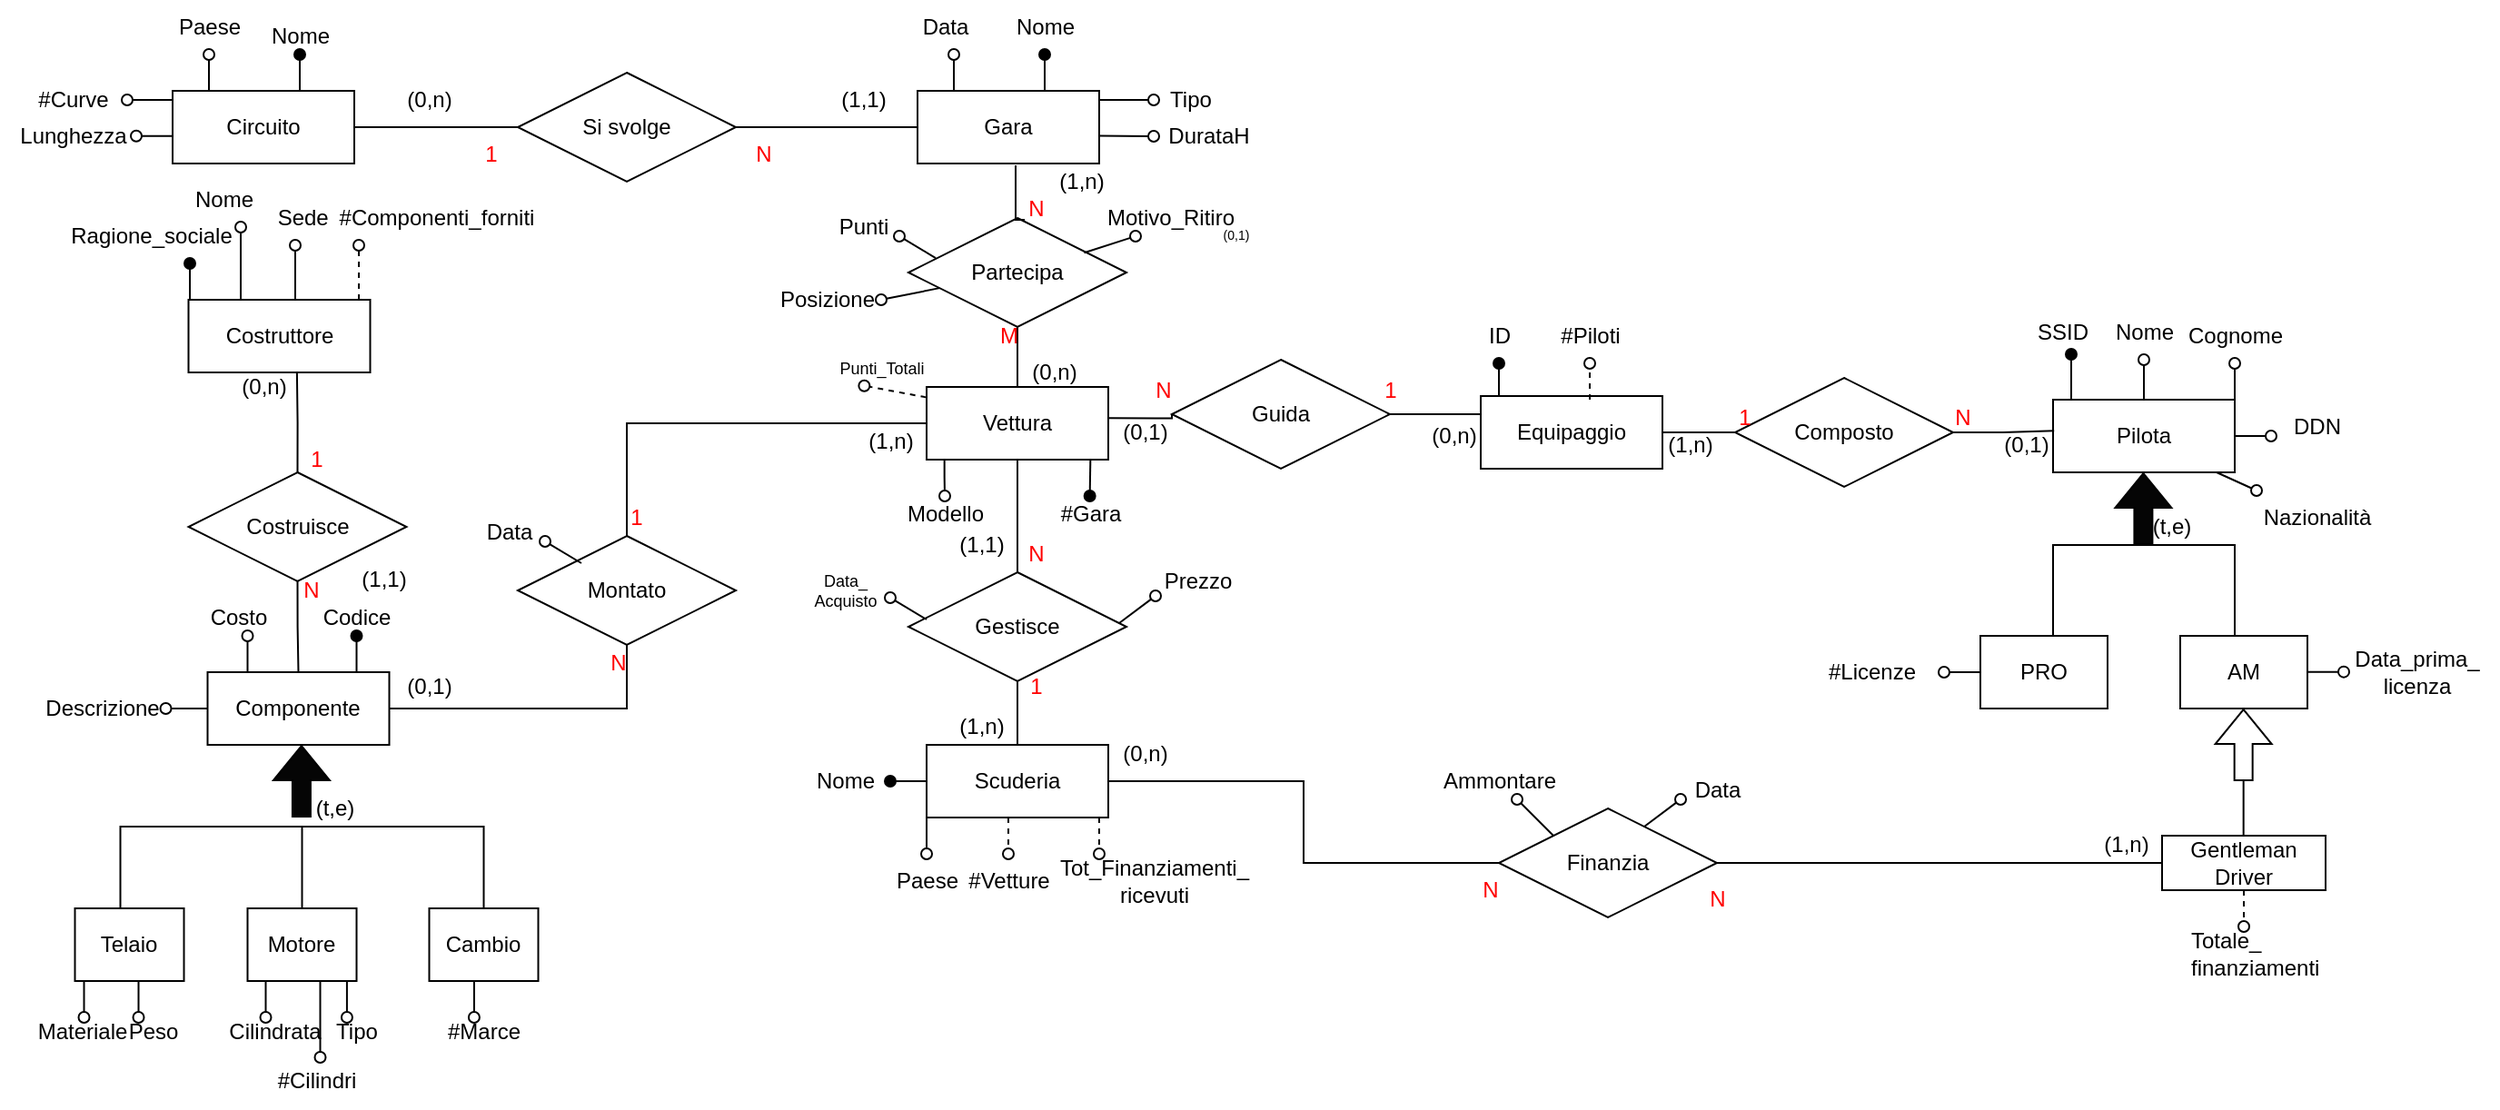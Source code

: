 <mxfile version="22.1.4" type="device">
  <diagram name="Page-1" id="2CNQCeX9BAJ8XAPQZo6j">
    <mxGraphModel dx="2603" dy="818" grid="1" gridSize="10" guides="1" tooltips="1" connect="1" arrows="1" fold="1" page="1" pageScale="1" pageWidth="1169" pageHeight="827" background="none" math="0" shadow="0">
      <root>
        <mxCell id="0" />
        <mxCell id="1" parent="0" />
        <mxCell id="24WfkbDJMfI8mmHEkIdc-26" style="edgeStyle=orthogonalEdgeStyle;rounded=0;orthogonalLoop=1;jettySize=auto;html=1;exitX=1;exitY=0.5;exitDx=0;exitDy=0;entryX=0;entryY=0.5;entryDx=0;entryDy=0;endArrow=none;endFill=0;" parent="1" source="4EoIY29dNoBSYB-6nft4-5" target="24WfkbDJMfI8mmHEkIdc-25" edge="1">
          <mxGeometry relative="1" as="geometry" />
        </mxCell>
        <mxCell id="4EoIY29dNoBSYB-6nft4-5" value="Equipaggio" style="html=1;align=center;fontStyle=0;labelBackgroundColor=none;fontColor=default;whiteSpace=wrap;labelBorderColor=none;verticalAlign=middle;horizontal=1;fontFamily=Helvetica;" parent="1" vertex="1">
          <mxGeometry x="690" y="328" width="100" height="40" as="geometry" />
        </mxCell>
        <mxCell id="4EoIY29dNoBSYB-6nft4-20" value="" style="endArrow=oval;html=1;rounded=0;exitX=0.1;exitY=0;exitDx=0;exitDy=0;exitPerimeter=0;endFill=1;labelBackgroundColor=none;fontColor=default;" parent="1" source="4EoIY29dNoBSYB-6nft4-5" edge="1">
          <mxGeometry width="50" height="50" relative="1" as="geometry">
            <mxPoint x="670" y="290" as="sourcePoint" />
            <mxPoint x="700" y="310" as="targetPoint" />
            <Array as="points">
              <mxPoint x="700" y="320" />
            </Array>
          </mxGeometry>
        </mxCell>
        <mxCell id="4EoIY29dNoBSYB-6nft4-21" value="ID" style="text;html=1;align=center;verticalAlign=middle;resizable=0;points=[];autosize=1;strokeColor=none;fillColor=none;labelBackgroundColor=none;" parent="1" vertex="1">
          <mxGeometry x="680" y="280" width="40" height="30" as="geometry" />
        </mxCell>
        <mxCell id="4EoIY29dNoBSYB-6nft4-23" value="" style="endArrow=oval;html=1;rounded=0;exitX=0.5;exitY=0;exitDx=0;exitDy=0;endFill=0;labelBackgroundColor=none;fontColor=default;dashed=1;" parent="1" edge="1">
          <mxGeometry width="50" height="50" relative="1" as="geometry">
            <mxPoint x="750.0" y="330" as="sourcePoint" />
            <mxPoint x="750" y="310" as="targetPoint" />
            <Array as="points">
              <mxPoint x="750" y="320" />
            </Array>
          </mxGeometry>
        </mxCell>
        <mxCell id="4EoIY29dNoBSYB-6nft4-24" value="#Piloti" style="text;html=1;align=center;verticalAlign=middle;resizable=0;points=[];autosize=1;strokeColor=none;fillColor=none;labelBackgroundColor=none;" parent="1" vertex="1">
          <mxGeometry x="720" y="280" width="60" height="30" as="geometry" />
        </mxCell>
        <mxCell id="4EoIY29dNoBSYB-6nft4-25" value="Pilota" style="html=1;align=center;fontStyle=0;labelBackgroundColor=none;fontColor=default;whiteSpace=wrap;labelBorderColor=none;verticalAlign=middle;horizontal=1;fontFamily=Helvetica;" parent="1" vertex="1">
          <mxGeometry x="1005" y="330" width="100" height="40" as="geometry" />
        </mxCell>
        <mxCell id="4EoIY29dNoBSYB-6nft4-26" value="" style="endArrow=oval;html=1;rounded=0;exitX=0.1;exitY=0;exitDx=0;exitDy=0;exitPerimeter=0;endFill=0;labelBackgroundColor=none;fontColor=default;" parent="1" target="4EoIY29dNoBSYB-6nft4-27" edge="1">
          <mxGeometry width="50" height="50" relative="1" as="geometry">
            <mxPoint x="1055" y="330" as="sourcePoint" />
            <mxPoint x="1055" y="310" as="targetPoint" />
            <Array as="points">
              <mxPoint x="1055" y="320" />
            </Array>
          </mxGeometry>
        </mxCell>
        <mxCell id="4EoIY29dNoBSYB-6nft4-27" value="Nome" style="text;html=1;align=center;verticalAlign=middle;resizable=0;points=[];autosize=1;strokeColor=none;fillColor=none;labelBackgroundColor=none;" parent="1" vertex="1">
          <mxGeometry x="1025" y="278" width="60" height="30" as="geometry" />
        </mxCell>
        <mxCell id="4EoIY29dNoBSYB-6nft4-28" value="" style="endArrow=oval;html=1;rounded=0;exitX=0.5;exitY=0;exitDx=0;exitDy=0;endFill=0;labelBackgroundColor=none;fontColor=default;" parent="1" edge="1">
          <mxGeometry width="50" height="50" relative="1" as="geometry">
            <mxPoint x="1105" y="330" as="sourcePoint" />
            <mxPoint x="1105" y="310" as="targetPoint" />
            <Array as="points">
              <mxPoint x="1105" y="320" />
            </Array>
          </mxGeometry>
        </mxCell>
        <mxCell id="4EoIY29dNoBSYB-6nft4-29" value="Cognome" style="text;html=1;align=center;verticalAlign=middle;resizable=0;points=[];autosize=1;strokeColor=none;fillColor=none;labelBackgroundColor=none;" parent="1" vertex="1">
          <mxGeometry x="1065" y="280" width="80" height="30" as="geometry" />
        </mxCell>
        <mxCell id="4EoIY29dNoBSYB-6nft4-31" value="" style="endArrow=oval;html=1;rounded=0;endFill=1;" parent="1" edge="1">
          <mxGeometry width="50" height="50" relative="1" as="geometry">
            <mxPoint x="1015" y="305" as="sourcePoint" />
            <mxPoint x="1015" y="305" as="targetPoint" />
            <Array as="points">
              <mxPoint x="1015" y="330" />
            </Array>
          </mxGeometry>
        </mxCell>
        <mxCell id="4EoIY29dNoBSYB-6nft4-36" value="" style="endArrow=oval;html=1;rounded=0;endFill=0;labelBackgroundColor=none;fontColor=default;exitX=1;exitY=0.5;exitDx=0;exitDy=0;entryX=0;entryY=0.664;entryDx=0;entryDy=0;entryPerimeter=0;" parent="1" source="4EoIY29dNoBSYB-6nft4-25" target="4EoIY29dNoBSYB-6nft4-37" edge="1">
          <mxGeometry width="50" height="50" relative="1" as="geometry">
            <mxPoint x="1105" y="340" as="sourcePoint" />
            <mxPoint x="1125" y="340" as="targetPoint" />
            <Array as="points">
              <mxPoint x="1115" y="350" />
              <mxPoint x="1125" y="350" />
            </Array>
          </mxGeometry>
        </mxCell>
        <mxCell id="4EoIY29dNoBSYB-6nft4-37" value="DDN" style="text;html=1;align=center;verticalAlign=middle;resizable=0;points=[];autosize=1;strokeColor=none;fillColor=none;rotation=0;" parent="1" vertex="1">
          <mxGeometry x="1125" y="330" width="50" height="30" as="geometry" />
        </mxCell>
        <mxCell id="4EoIY29dNoBSYB-6nft4-39" value="" style="endArrow=oval;html=1;rounded=0;endFill=0;labelBackgroundColor=none;fontColor=default;" parent="1" target="4EoIY29dNoBSYB-6nft4-40" edge="1">
          <mxGeometry width="50" height="50" relative="1" as="geometry">
            <mxPoint x="1095" y="370" as="sourcePoint" />
            <mxPoint x="1150" y="370" as="targetPoint" />
            <Array as="points" />
          </mxGeometry>
        </mxCell>
        <mxCell id="4EoIY29dNoBSYB-6nft4-40" value="Nazionalità" style="text;html=1;align=center;verticalAlign=middle;resizable=0;points=[];autosize=1;strokeColor=none;fillColor=none;rotation=0;" parent="1" vertex="1">
          <mxGeometry x="1110" y="380" width="80" height="30" as="geometry" />
        </mxCell>
        <mxCell id="4EoIY29dNoBSYB-6nft4-42" value="" style="shape=flexArrow;endArrow=classic;html=1;rounded=0;fillColor=#050505;" parent="1" edge="1">
          <mxGeometry width="50" height="50" relative="1" as="geometry">
            <mxPoint x="1054.71" y="410" as="sourcePoint" />
            <mxPoint x="1054.71" y="370" as="targetPoint" />
          </mxGeometry>
        </mxCell>
        <mxCell id="4EoIY29dNoBSYB-6nft4-43" value="" style="strokeWidth=1;html=1;shape=mxgraph.flowchart.annotation_1;align=left;pointerEvents=1;direction=south;" parent="1" vertex="1">
          <mxGeometry x="1005" y="410" width="100" height="50" as="geometry" />
        </mxCell>
        <mxCell id="4EoIY29dNoBSYB-6nft4-45" value="PRO" style="html=1;align=center;fontStyle=0;labelBackgroundColor=none;fontColor=default;whiteSpace=wrap;labelBorderColor=none;verticalAlign=middle;horizontal=1;fontFamily=Helvetica;" parent="1" vertex="1">
          <mxGeometry x="965" y="460" width="70" height="40" as="geometry" />
        </mxCell>
        <mxCell id="4EoIY29dNoBSYB-6nft4-46" value="AM" style="html=1;align=center;fontStyle=0;labelBackgroundColor=none;fontColor=default;whiteSpace=wrap;labelBorderColor=none;verticalAlign=middle;horizontal=1;fontFamily=Helvetica;" parent="1" vertex="1">
          <mxGeometry x="1075" y="460" width="70" height="40" as="geometry" />
        </mxCell>
        <mxCell id="4EoIY29dNoBSYB-6nft4-47" value="" style="endArrow=oval;html=1;rounded=0;endFill=0;labelBackgroundColor=none;fontColor=default;exitX=1;exitY=0.5;exitDx=0;exitDy=0;entryX=0;entryY=0.664;entryDx=0;entryDy=0;entryPerimeter=0;" parent="1" edge="1">
          <mxGeometry width="50" height="50" relative="1" as="geometry">
            <mxPoint x="1145" y="479.83" as="sourcePoint" />
            <mxPoint x="1165" y="479.83" as="targetPoint" />
            <Array as="points">
              <mxPoint x="1155" y="479.83" />
              <mxPoint x="1165" y="479.83" />
            </Array>
          </mxGeometry>
        </mxCell>
        <mxCell id="4EoIY29dNoBSYB-6nft4-48" value="Data_prima_&lt;br&gt;licenza" style="text;html=1;align=center;verticalAlign=middle;resizable=0;points=[];autosize=1;strokeColor=none;fillColor=none;" parent="1" vertex="1">
          <mxGeometry x="1160" y="460" width="90" height="40" as="geometry" />
        </mxCell>
        <mxCell id="4EoIY29dNoBSYB-6nft4-49" value="#Licenze" style="text;html=1;align=center;verticalAlign=middle;resizable=0;points=[];autosize=1;strokeColor=none;fillColor=none;" parent="1" vertex="1">
          <mxGeometry x="870" y="465" width="70" height="30" as="geometry" />
        </mxCell>
        <mxCell id="4EoIY29dNoBSYB-6nft4-52" value="" style="endArrow=oval;html=1;rounded=0;endFill=0;labelBackgroundColor=none;fontColor=default;exitX=0;exitY=0.5;exitDx=0;exitDy=0;" parent="1" source="4EoIY29dNoBSYB-6nft4-45" edge="1">
          <mxGeometry width="50" height="50" relative="1" as="geometry">
            <mxPoint x="935" y="489.83" as="sourcePoint" />
            <mxPoint x="945" y="480" as="targetPoint" />
            <Array as="points">
              <mxPoint x="955" y="480" />
              <mxPoint x="945" y="480" />
            </Array>
          </mxGeometry>
        </mxCell>
        <mxCell id="4EoIY29dNoBSYB-6nft4-54" value="" style="shape=flexArrow;endArrow=classic;html=1;rounded=0;fillColor=none;strokeColor=default;" parent="1" edge="1">
          <mxGeometry width="50" height="50" relative="1" as="geometry">
            <mxPoint x="1109.83" y="540" as="sourcePoint" />
            <mxPoint x="1109.83" y="500" as="targetPoint" />
          </mxGeometry>
        </mxCell>
        <mxCell id="4EoIY29dNoBSYB-6nft4-55" value="" style="endArrow=none;html=1;rounded=0;" parent="1" edge="1">
          <mxGeometry width="50" height="50" relative="1" as="geometry">
            <mxPoint x="1109.83" y="570" as="sourcePoint" />
            <mxPoint x="1109.83" y="540" as="targetPoint" />
            <Array as="points">
              <mxPoint x="1109.83" y="550" />
            </Array>
          </mxGeometry>
        </mxCell>
        <mxCell id="E5ixjJf9oxTP6WnFrqkC-3" style="edgeStyle=orthogonalEdgeStyle;rounded=0;orthogonalLoop=1;jettySize=auto;html=1;exitX=0;exitY=0.5;exitDx=0;exitDy=0;entryX=1;entryY=0.5;entryDx=0;entryDy=0;endArrow=none;endFill=0;" parent="1" source="4EoIY29dNoBSYB-6nft4-56" target="E5ixjJf9oxTP6WnFrqkC-2" edge="1">
          <mxGeometry relative="1" as="geometry" />
        </mxCell>
        <mxCell id="4EoIY29dNoBSYB-6nft4-56" value="Gentleman Driver" style="html=1;align=center;fontStyle=0;labelBackgroundColor=none;fontColor=default;whiteSpace=wrap;labelBorderColor=none;verticalAlign=middle;horizontal=1;fontFamily=Helvetica;" parent="1" vertex="1">
          <mxGeometry x="1065" y="570" width="90" height="30" as="geometry" />
        </mxCell>
        <mxCell id="4EoIY29dNoBSYB-6nft4-57" value="" style="endArrow=oval;html=1;rounded=0;endFill=0;labelBackgroundColor=none;fontColor=default;exitX=0.5;exitY=1;exitDx=0;exitDy=0;dashed=1;" parent="1" source="4EoIY29dNoBSYB-6nft4-56" edge="1">
          <mxGeometry width="50" height="50" relative="1" as="geometry">
            <mxPoint x="1075" y="650.0" as="sourcePoint" />
            <mxPoint x="1110" y="620" as="targetPoint" />
            <Array as="points">
              <mxPoint x="1110" y="610" />
              <mxPoint x="1110" y="620" />
            </Array>
          </mxGeometry>
        </mxCell>
        <mxCell id="4EoIY29dNoBSYB-6nft4-58" value="Totale_&lt;br&gt;finanziamenti" style="text;html=1;align=left;verticalAlign=middle;resizable=0;points=[];autosize=1;strokeColor=none;fillColor=none;" parent="1" vertex="1">
          <mxGeometry x="1079" y="615" width="90" height="40" as="geometry" />
        </mxCell>
        <mxCell id="4EoIY29dNoBSYB-6nft4-59" value="Scuderia" style="html=1;align=center;fontStyle=0;labelBackgroundColor=none;fontColor=default;whiteSpace=wrap;labelBorderColor=none;verticalAlign=middle;horizontal=1;fontFamily=Helvetica;" parent="1" vertex="1">
          <mxGeometry x="385" y="520" width="100" height="40" as="geometry" />
        </mxCell>
        <mxCell id="4EoIY29dNoBSYB-6nft4-61" value="" style="endArrow=oval;html=1;rounded=0;exitX=0;exitY=0.5;exitDx=0;exitDy=0;endFill=1;labelBackgroundColor=none;fontColor=default;" parent="1" source="4EoIY29dNoBSYB-6nft4-59" edge="1">
          <mxGeometry width="50" height="50" relative="1" as="geometry">
            <mxPoint x="355" y="540" as="sourcePoint" />
            <mxPoint x="365" y="540" as="targetPoint" />
            <Array as="points" />
          </mxGeometry>
        </mxCell>
        <mxCell id="4EoIY29dNoBSYB-6nft4-62" value="Nome" style="text;html=1;align=center;verticalAlign=middle;resizable=0;points=[];autosize=1;strokeColor=none;fillColor=none;labelBackgroundColor=none;" parent="1" vertex="1">
          <mxGeometry x="310" y="525" width="60" height="30" as="geometry" />
        </mxCell>
        <mxCell id="4EoIY29dNoBSYB-6nft4-63" value="" style="endArrow=oval;html=1;rounded=0;endFill=0;labelBackgroundColor=none;fontColor=default;exitX=0.5;exitY=1;exitDx=0;exitDy=0;" parent="1" edge="1">
          <mxGeometry width="50" height="50" relative="1" as="geometry">
            <mxPoint x="385" y="560" as="sourcePoint" />
            <mxPoint x="385" y="580" as="targetPoint" />
            <Array as="points">
              <mxPoint x="385" y="570" />
              <mxPoint x="385" y="580" />
            </Array>
          </mxGeometry>
        </mxCell>
        <mxCell id="4EoIY29dNoBSYB-6nft4-64" value="Paese" style="text;html=1;align=center;verticalAlign=middle;resizable=0;points=[];autosize=1;strokeColor=none;fillColor=none;rotation=0;" parent="1" vertex="1">
          <mxGeometry x="355" y="580" width="60" height="30" as="geometry" />
        </mxCell>
        <mxCell id="4EoIY29dNoBSYB-6nft4-65" value="" style="endArrow=oval;html=1;rounded=0;endFill=0;labelBackgroundColor=none;fontColor=default;exitX=0.5;exitY=1;exitDx=0;exitDy=0;dashed=1;" parent="1" edge="1">
          <mxGeometry width="50" height="50" relative="1" as="geometry">
            <mxPoint x="480" y="560" as="sourcePoint" />
            <mxPoint x="480" y="580" as="targetPoint" />
            <Array as="points">
              <mxPoint x="480" y="570" />
              <mxPoint x="480" y="580" />
            </Array>
          </mxGeometry>
        </mxCell>
        <mxCell id="4EoIY29dNoBSYB-6nft4-66" value="Tot_Finanziamenti_&lt;br&gt;ricevuti" style="text;html=1;align=center;verticalAlign=middle;resizable=0;points=[];autosize=1;strokeColor=none;fillColor=none;rotation=0;" parent="1" vertex="1">
          <mxGeometry x="445" y="575" width="130" height="40" as="geometry" />
        </mxCell>
        <mxCell id="4EoIY29dNoBSYB-6nft4-67" value="Vettura" style="html=1;align=center;fontStyle=0;labelBackgroundColor=none;fontColor=default;whiteSpace=wrap;labelBorderColor=none;verticalAlign=middle;horizontal=1;fontFamily=Helvetica;" parent="1" vertex="1">
          <mxGeometry x="385" y="323" width="100" height="40" as="geometry" />
        </mxCell>
        <mxCell id="4EoIY29dNoBSYB-6nft4-70" value="" style="endArrow=oval;html=1;rounded=0;endFill=1;labelBackgroundColor=none;fontColor=default;" parent="1" edge="1">
          <mxGeometry width="50" height="50" relative="1" as="geometry">
            <mxPoint x="475.16" y="363" as="sourcePoint" />
            <mxPoint x="474.83" y="383" as="targetPoint" />
            <Array as="points" />
          </mxGeometry>
        </mxCell>
        <mxCell id="4EoIY29dNoBSYB-6nft4-71" value="#Gara" style="text;html=1;align=center;verticalAlign=middle;resizable=0;points=[];autosize=1;strokeColor=none;fillColor=none;labelBackgroundColor=none;" parent="1" vertex="1">
          <mxGeometry x="445" y="378" width="60" height="30" as="geometry" />
        </mxCell>
        <mxCell id="4EoIY29dNoBSYB-6nft4-74" value="Modello" style="text;html=1;align=center;verticalAlign=middle;resizable=0;points=[];autosize=1;strokeColor=none;fillColor=none;" parent="1" vertex="1">
          <mxGeometry x="360" y="378" width="70" height="30" as="geometry" />
        </mxCell>
        <mxCell id="24WfkbDJMfI8mmHEkIdc-41" style="edgeStyle=orthogonalEdgeStyle;rounded=0;orthogonalLoop=1;jettySize=auto;html=1;exitX=1;exitY=0.5;exitDx=0;exitDy=0;endArrow=none;endFill=0;entryX=0.5;entryY=0.917;entryDx=0;entryDy=0;entryPerimeter=0;" parent="1" source="4EoIY29dNoBSYB-6nft4-75" target="24WfkbDJMfI8mmHEkIdc-40" edge="1">
          <mxGeometry relative="1" as="geometry">
            <mxPoint x="220" y="470.0" as="targetPoint" />
          </mxGeometry>
        </mxCell>
        <mxCell id="4EoIY29dNoBSYB-6nft4-75" value="Componente" style="html=1;align=center;fontStyle=0;labelBackgroundColor=none;fontColor=default;whiteSpace=wrap;labelBorderColor=none;verticalAlign=middle;horizontal=1;fontFamily=Helvetica;" parent="1" vertex="1">
          <mxGeometry x="-10.75" y="480" width="100" height="40" as="geometry" />
        </mxCell>
        <mxCell id="4EoIY29dNoBSYB-6nft4-76" value="" style="endArrow=oval;html=1;rounded=0;exitX=0.5;exitY=0;exitDx=0;exitDy=0;endFill=1;labelBackgroundColor=none;fontColor=default;" parent="1" edge="1">
          <mxGeometry width="50" height="50" relative="1" as="geometry">
            <mxPoint x="71.25" y="480" as="sourcePoint" />
            <mxPoint x="71.25" y="460" as="targetPoint" />
            <Array as="points">
              <mxPoint x="71.25" y="470" />
            </Array>
          </mxGeometry>
        </mxCell>
        <mxCell id="4EoIY29dNoBSYB-6nft4-77" value="Codice" style="text;html=1;align=center;verticalAlign=middle;resizable=0;points=[];autosize=1;strokeColor=none;fillColor=none;labelBackgroundColor=none;" parent="1" vertex="1">
          <mxGeometry x="41.25" y="435" width="60" height="30" as="geometry" />
        </mxCell>
        <mxCell id="4EoIY29dNoBSYB-6nft4-78" value="" style="endArrow=oval;html=1;rounded=0;exitX=0.5;exitY=0;exitDx=0;exitDy=0;endFill=0;labelBackgroundColor=none;fontColor=default;" parent="1" edge="1">
          <mxGeometry width="50" height="50" relative="1" as="geometry">
            <mxPoint x="11.25" y="480" as="sourcePoint" />
            <mxPoint x="11.25" y="460" as="targetPoint" />
            <Array as="points">
              <mxPoint x="11.25" y="470" />
            </Array>
          </mxGeometry>
        </mxCell>
        <mxCell id="4EoIY29dNoBSYB-6nft4-79" value="Costo" style="text;html=1;align=center;verticalAlign=middle;resizable=0;points=[];autosize=1;strokeColor=none;fillColor=none;" parent="1" vertex="1">
          <mxGeometry x="-18.75" y="435" width="50" height="30" as="geometry" />
        </mxCell>
        <mxCell id="4EoIY29dNoBSYB-6nft4-80" value="Costruttore" style="html=1;align=center;fontStyle=0;labelBackgroundColor=none;fontColor=default;whiteSpace=wrap;labelBorderColor=none;verticalAlign=middle;horizontal=1;fontFamily=Helvetica;" parent="1" vertex="1">
          <mxGeometry x="-21.25" y="275" width="100" height="40" as="geometry" />
        </mxCell>
        <mxCell id="4EoIY29dNoBSYB-6nft4-81" value="" style="endArrow=oval;html=1;rounded=0;exitX=0.5;exitY=0;exitDx=0;exitDy=0;endFill=0;labelBackgroundColor=none;fontColor=default;" parent="1" edge="1">
          <mxGeometry width="50" height="50" relative="1" as="geometry">
            <mxPoint x="7.5" y="275" as="sourcePoint" />
            <mxPoint x="7.5" y="235" as="targetPoint" />
            <Array as="points">
              <mxPoint x="7.5" y="265" />
            </Array>
          </mxGeometry>
        </mxCell>
        <mxCell id="4EoIY29dNoBSYB-6nft4-82" value="Nome" style="text;html=1;align=center;verticalAlign=middle;resizable=0;points=[];autosize=1;strokeColor=none;fillColor=none;labelBackgroundColor=none;" parent="1" vertex="1">
          <mxGeometry x="-32.5" y="205" width="60" height="30" as="geometry" />
        </mxCell>
        <mxCell id="4EoIY29dNoBSYB-6nft4-83" value="" style="endArrow=oval;html=1;rounded=0;exitX=0.5;exitY=0;exitDx=0;exitDy=0;endFill=1;labelBackgroundColor=none;fontColor=default;" parent="1" edge="1">
          <mxGeometry width="50" height="50" relative="1" as="geometry">
            <mxPoint x="-20.5" y="275" as="sourcePoint" />
            <mxPoint x="-20.5" y="255" as="targetPoint" />
            <Array as="points">
              <mxPoint x="-20.5" y="265" />
            </Array>
          </mxGeometry>
        </mxCell>
        <mxCell id="4EoIY29dNoBSYB-6nft4-84" value="Ragione_sociale" style="text;html=1;align=center;verticalAlign=middle;resizable=0;points=[];autosize=1;strokeColor=none;fillColor=none;" parent="1" vertex="1">
          <mxGeometry x="-97.5" y="225" width="110" height="30" as="geometry" />
        </mxCell>
        <mxCell id="4EoIY29dNoBSYB-6nft4-85" value="" style="endArrow=oval;html=1;rounded=0;exitX=0.5;exitY=0;exitDx=0;exitDy=0;endFill=0;labelBackgroundColor=none;fontColor=default;" parent="1" edge="1">
          <mxGeometry width="50" height="50" relative="1" as="geometry">
            <mxPoint x="37.5" y="275" as="sourcePoint" />
            <mxPoint x="37.5" y="245" as="targetPoint" />
            <Array as="points">
              <mxPoint x="37.5" y="265" />
            </Array>
          </mxGeometry>
        </mxCell>
        <mxCell id="4EoIY29dNoBSYB-6nft4-87" value="Sede&amp;nbsp;" style="text;html=1;align=center;verticalAlign=middle;resizable=0;points=[];autosize=1;strokeColor=none;fillColor=none;labelBackgroundColor=none;" parent="1" vertex="1">
          <mxGeometry x="17.5" y="215" width="50" height="30" as="geometry" />
        </mxCell>
        <mxCell id="4EoIY29dNoBSYB-6nft4-89" value="" style="endArrow=oval;html=1;rounded=0;exitX=0.5;exitY=0;exitDx=0;exitDy=0;endFill=0;labelBackgroundColor=none;fontColor=default;dashed=1;" parent="1" edge="1">
          <mxGeometry width="50" height="50" relative="1" as="geometry">
            <mxPoint x="72.5" y="275" as="sourcePoint" />
            <mxPoint x="72.5" y="245" as="targetPoint" />
            <Array as="points">
              <mxPoint x="72.5" y="265" />
            </Array>
          </mxGeometry>
        </mxCell>
        <mxCell id="4EoIY29dNoBSYB-6nft4-90" value="#Componenti_&lt;span style=&quot;background-color: initial; text-align: left;&quot;&gt;forniti&lt;/span&gt;" style="text;html=1;align=center;verticalAlign=middle;resizable=0;points=[];autosize=1;strokeColor=none;fillColor=none;labelBackgroundColor=none;" parent="1" vertex="1">
          <mxGeometry x="50" y="215" width="130" height="30" as="geometry" />
        </mxCell>
        <mxCell id="4EoIY29dNoBSYB-6nft4-100" value="" style="shape=flexArrow;endArrow=classic;html=1;rounded=0;fillColor=#050505;" parent="1" edge="1">
          <mxGeometry width="50" height="50" relative="1" as="geometry">
            <mxPoint x="40.96" y="560" as="sourcePoint" />
            <mxPoint x="40.96" y="520" as="targetPoint" />
          </mxGeometry>
        </mxCell>
        <mxCell id="4EoIY29dNoBSYB-6nft4-101" value="" style="strokeWidth=1;html=1;shape=mxgraph.flowchart.annotation_1;align=left;pointerEvents=1;direction=south;" parent="1" vertex="1">
          <mxGeometry x="-58.75" y="565" width="200" height="50" as="geometry" />
        </mxCell>
        <mxCell id="4EoIY29dNoBSYB-6nft4-103" value="Telaio" style="html=1;align=center;fontStyle=0;labelBackgroundColor=none;fontColor=default;whiteSpace=wrap;labelBorderColor=none;verticalAlign=middle;horizontal=1;fontFamily=Helvetica;" parent="1" vertex="1">
          <mxGeometry x="-83.75" y="610" width="60" height="40" as="geometry" />
        </mxCell>
        <mxCell id="4EoIY29dNoBSYB-6nft4-104" value="Cambio" style="html=1;align=center;fontStyle=0;labelBackgroundColor=none;fontColor=default;whiteSpace=wrap;labelBorderColor=none;verticalAlign=middle;horizontal=1;fontFamily=Helvetica;" parent="1" vertex="1">
          <mxGeometry x="111.25" y="610" width="60" height="40" as="geometry" />
        </mxCell>
        <mxCell id="4EoIY29dNoBSYB-6nft4-106" value="" style="endArrow=none;html=1;rounded=0;entryX=0;entryY=0.5;entryDx=0;entryDy=0;entryPerimeter=0;" parent="1" target="4EoIY29dNoBSYB-6nft4-101" edge="1">
          <mxGeometry width="50" height="50" relative="1" as="geometry">
            <mxPoint x="41.25" y="610" as="sourcePoint" />
            <mxPoint x="121.25" y="580" as="targetPoint" />
          </mxGeometry>
        </mxCell>
        <mxCell id="4EoIY29dNoBSYB-6nft4-107" value="Motore" style="html=1;align=center;fontStyle=0;labelBackgroundColor=none;fontColor=default;whiteSpace=wrap;labelBorderColor=none;verticalAlign=middle;horizontal=1;fontFamily=Helvetica;" parent="1" vertex="1">
          <mxGeometry x="11.25" y="610" width="60" height="40" as="geometry" />
        </mxCell>
        <mxCell id="4EoIY29dNoBSYB-6nft4-108" value="" style="endArrow=oval;html=1;rounded=0;endFill=0;labelBackgroundColor=none;fontColor=default;exitX=0.5;exitY=1;exitDx=0;exitDy=0;" parent="1" edge="1">
          <mxGeometry width="50" height="50" relative="1" as="geometry">
            <mxPoint x="-48.75" y="650" as="sourcePoint" />
            <mxPoint x="-48.75" y="670" as="targetPoint" />
            <Array as="points">
              <mxPoint x="-48.75" y="660" />
              <mxPoint x="-48.75" y="670" />
            </Array>
          </mxGeometry>
        </mxCell>
        <mxCell id="4EoIY29dNoBSYB-6nft4-110" value="Materiale" style="text;html=1;align=center;verticalAlign=middle;resizable=0;points=[];autosize=1;strokeColor=none;fillColor=none;" parent="1" vertex="1">
          <mxGeometry x="-115" y="663" width="70" height="30" as="geometry" />
        </mxCell>
        <mxCell id="4EoIY29dNoBSYB-6nft4-112" value="" style="endArrow=oval;html=1;rounded=0;endFill=0;labelBackgroundColor=none;fontColor=default;exitX=0.5;exitY=1;exitDx=0;exitDy=0;" parent="1" edge="1">
          <mxGeometry width="50" height="50" relative="1" as="geometry">
            <mxPoint x="-78.75" y="650" as="sourcePoint" />
            <mxPoint x="-78.75" y="670" as="targetPoint" />
            <Array as="points">
              <mxPoint x="-78.75" y="660" />
              <mxPoint x="-78.75" y="670" />
            </Array>
          </mxGeometry>
        </mxCell>
        <mxCell id="4EoIY29dNoBSYB-6nft4-113" value="Peso" style="text;html=1;align=center;verticalAlign=middle;resizable=0;points=[];autosize=1;strokeColor=none;fillColor=none;" parent="1" vertex="1">
          <mxGeometry x="-66.25" y="663" width="50" height="30" as="geometry" />
        </mxCell>
        <mxCell id="4EoIY29dNoBSYB-6nft4-114" value="" style="endArrow=oval;html=1;rounded=0;endFill=0;labelBackgroundColor=none;fontColor=default;exitX=0.5;exitY=1;exitDx=0;exitDy=0;" parent="1" edge="1">
          <mxGeometry width="50" height="50" relative="1" as="geometry">
            <mxPoint x="21.25" y="650" as="sourcePoint" />
            <mxPoint x="21.25" y="670" as="targetPoint" />
            <Array as="points">
              <mxPoint x="21.25" y="660" />
              <mxPoint x="21.25" y="670" />
            </Array>
          </mxGeometry>
        </mxCell>
        <mxCell id="4EoIY29dNoBSYB-6nft4-115" value="Cilindrata" style="text;html=1;align=center;verticalAlign=middle;resizable=0;points=[];autosize=1;strokeColor=none;fillColor=none;" parent="1" vertex="1">
          <mxGeometry x="-8.75" y="663" width="70" height="30" as="geometry" />
        </mxCell>
        <mxCell id="4EoIY29dNoBSYB-6nft4-118" value="" style="endArrow=oval;html=1;rounded=0;endFill=0;labelBackgroundColor=none;fontColor=default;exitX=0.5;exitY=1;exitDx=0;exitDy=0;" parent="1" edge="1">
          <mxGeometry width="50" height="50" relative="1" as="geometry">
            <mxPoint x="65.96" y="650" as="sourcePoint" />
            <mxPoint x="65.96" y="670" as="targetPoint" />
            <Array as="points">
              <mxPoint x="65.96" y="660" />
              <mxPoint x="65.96" y="670" />
            </Array>
          </mxGeometry>
        </mxCell>
        <mxCell id="4EoIY29dNoBSYB-6nft4-119" value="Tipo" style="text;html=1;align=center;verticalAlign=middle;resizable=0;points=[];autosize=1;strokeColor=none;fillColor=none;" parent="1" vertex="1">
          <mxGeometry x="46.25" y="663" width="50" height="30" as="geometry" />
        </mxCell>
        <mxCell id="4EoIY29dNoBSYB-6nft4-122" value="" style="endArrow=oval;html=1;rounded=0;endFill=0;labelBackgroundColor=none;fontColor=default;" parent="1" edge="1">
          <mxGeometry width="50" height="50" relative="1" as="geometry">
            <mxPoint x="51.25" y="650" as="sourcePoint" />
            <mxPoint x="51.25" y="692" as="targetPoint" />
            <Array as="points">
              <mxPoint x="51.25" y="682" />
              <mxPoint x="51.25" y="692" />
            </Array>
          </mxGeometry>
        </mxCell>
        <mxCell id="4EoIY29dNoBSYB-6nft4-123" value="#Cilindri" style="text;html=1;align=center;verticalAlign=middle;resizable=0;points=[];autosize=1;strokeColor=none;fillColor=none;" parent="1" vertex="1">
          <mxGeometry x="13.75" y="690" width="70" height="30" as="geometry" />
        </mxCell>
        <mxCell id="4EoIY29dNoBSYB-6nft4-127" value="" style="endArrow=oval;html=1;rounded=0;endFill=0;labelBackgroundColor=none;fontColor=default;exitX=0.5;exitY=1;exitDx=0;exitDy=0;" parent="1" edge="1">
          <mxGeometry width="50" height="50" relative="1" as="geometry">
            <mxPoint x="135.96" y="650" as="sourcePoint" />
            <mxPoint x="135.96" y="670" as="targetPoint" />
            <Array as="points">
              <mxPoint x="135.96" y="660" />
              <mxPoint x="135.96" y="670" />
            </Array>
          </mxGeometry>
        </mxCell>
        <mxCell id="4EoIY29dNoBSYB-6nft4-128" value="#Marce" style="text;html=1;align=center;verticalAlign=middle;resizable=0;points=[];autosize=1;strokeColor=none;fillColor=none;" parent="1" vertex="1">
          <mxGeometry x="111.25" y="663" width="60" height="30" as="geometry" />
        </mxCell>
        <mxCell id="4EoIY29dNoBSYB-6nft4-129" value="Gara" style="html=1;align=center;fontStyle=0;labelBackgroundColor=none;fontColor=default;whiteSpace=wrap;labelBorderColor=none;verticalAlign=middle;horizontal=1;fontFamily=Helvetica;" parent="1" vertex="1">
          <mxGeometry x="380" y="160" width="100" height="40" as="geometry" />
        </mxCell>
        <mxCell id="4EoIY29dNoBSYB-6nft4-130" value="" style="endArrow=oval;html=1;rounded=0;exitX=0.5;exitY=0;exitDx=0;exitDy=0;endFill=1;labelBackgroundColor=none;fontColor=default;" parent="1" edge="1">
          <mxGeometry width="50" height="50" relative="1" as="geometry">
            <mxPoint x="450.0" y="160" as="sourcePoint" />
            <mxPoint x="450" y="140" as="targetPoint" />
            <Array as="points">
              <mxPoint x="450" y="150" />
            </Array>
          </mxGeometry>
        </mxCell>
        <mxCell id="4EoIY29dNoBSYB-6nft4-131" value="Nome" style="text;html=1;align=center;verticalAlign=middle;resizable=0;points=[];autosize=1;strokeColor=none;fillColor=none;labelBackgroundColor=none;" parent="1" vertex="1">
          <mxGeometry x="420" y="110" width="60" height="30" as="geometry" />
        </mxCell>
        <mxCell id="4EoIY29dNoBSYB-6nft4-132" value="" style="endArrow=oval;html=1;rounded=0;exitX=0.5;exitY=0;exitDx=0;exitDy=0;endFill=0;labelBackgroundColor=none;fontColor=default;" parent="1" edge="1">
          <mxGeometry width="50" height="50" relative="1" as="geometry">
            <mxPoint x="400.0" y="160" as="sourcePoint" />
            <mxPoint x="400" y="140" as="targetPoint" />
            <Array as="points">
              <mxPoint x="400" y="150" />
            </Array>
          </mxGeometry>
        </mxCell>
        <mxCell id="4EoIY29dNoBSYB-6nft4-133" value="Data" style="text;html=1;align=center;verticalAlign=middle;resizable=0;points=[];autosize=1;strokeColor=none;fillColor=none;" parent="1" vertex="1">
          <mxGeometry x="370" y="110" width="50" height="30" as="geometry" />
        </mxCell>
        <mxCell id="4EoIY29dNoBSYB-6nft4-135" value="" style="endArrow=oval;html=1;rounded=0;exitX=1;exitY=0.5;exitDx=0;exitDy=0;endFill=0;labelBackgroundColor=none;fontColor=default;" parent="1" edge="1">
          <mxGeometry width="50" height="50" relative="1" as="geometry">
            <mxPoint x="480" y="165" as="sourcePoint" />
            <mxPoint x="510" y="165" as="targetPoint" />
            <Array as="points" />
          </mxGeometry>
        </mxCell>
        <mxCell id="4EoIY29dNoBSYB-6nft4-136" value="Tipo" style="text;html=1;align=center;verticalAlign=middle;resizable=0;points=[];autosize=1;strokeColor=none;fillColor=none;labelBackgroundColor=none;" parent="1" vertex="1">
          <mxGeometry x="505" y="150" width="50" height="30" as="geometry" />
        </mxCell>
        <mxCell id="4EoIY29dNoBSYB-6nft4-138" value="DurataH" style="text;html=1;align=center;verticalAlign=middle;resizable=0;points=[];autosize=1;strokeColor=none;fillColor=none;labelBackgroundColor=none;" parent="1" vertex="1">
          <mxGeometry x="505" y="170" width="70" height="30" as="geometry" />
        </mxCell>
        <mxCell id="24WfkbDJMfI8mmHEkIdc-9" style="edgeStyle=orthogonalEdgeStyle;rounded=0;orthogonalLoop=1;jettySize=auto;html=1;exitX=1;exitY=0.5;exitDx=0;exitDy=0;entryX=0;entryY=0.5;entryDx=0;entryDy=0;endArrow=none;endFill=0;" parent="1" source="4EoIY29dNoBSYB-6nft4-147" target="4EoIY29dNoBSYB-6nft4-157" edge="1">
          <mxGeometry relative="1" as="geometry" />
        </mxCell>
        <mxCell id="4EoIY29dNoBSYB-6nft4-147" value="Circuito" style="html=1;align=center;fontStyle=0;labelBackgroundColor=none;fontColor=default;whiteSpace=wrap;labelBorderColor=none;verticalAlign=middle;horizontal=1;fontFamily=Helvetica;" parent="1" vertex="1">
          <mxGeometry x="-30" y="160" width="100" height="40" as="geometry" />
        </mxCell>
        <mxCell id="4EoIY29dNoBSYB-6nft4-148" value="" style="endArrow=oval;html=1;rounded=0;exitX=0.5;exitY=0;exitDx=0;exitDy=0;endFill=1;labelBackgroundColor=none;fontColor=default;" parent="1" edge="1">
          <mxGeometry width="50" height="50" relative="1" as="geometry">
            <mxPoint x="40.0" y="160" as="sourcePoint" />
            <mxPoint x="40" y="140" as="targetPoint" />
            <Array as="points">
              <mxPoint x="40" y="150" />
            </Array>
          </mxGeometry>
        </mxCell>
        <mxCell id="4EoIY29dNoBSYB-6nft4-149" value="" style="endArrow=oval;html=1;rounded=0;exitX=0.5;exitY=0;exitDx=0;exitDy=0;endFill=0;labelBackgroundColor=none;fontColor=default;" parent="1" edge="1">
          <mxGeometry width="50" height="50" relative="1" as="geometry">
            <mxPoint x="-10.0" y="160" as="sourcePoint" />
            <mxPoint x="-10" y="140" as="targetPoint" />
            <Array as="points">
              <mxPoint x="-10" y="150" />
            </Array>
          </mxGeometry>
        </mxCell>
        <mxCell id="4EoIY29dNoBSYB-6nft4-151" value="Lunghezza" style="text;html=1;align=center;verticalAlign=middle;resizable=0;points=[];autosize=1;strokeColor=none;fillColor=none;labelBackgroundColor=none;" parent="1" vertex="1">
          <mxGeometry x="-125" y="170" width="80" height="30" as="geometry" />
        </mxCell>
        <mxCell id="4EoIY29dNoBSYB-6nft4-152" value="#Curve" style="text;html=1;align=center;verticalAlign=middle;resizable=0;points=[];autosize=1;strokeColor=none;fillColor=none;labelBackgroundColor=none;" parent="1" vertex="1">
          <mxGeometry x="-115" y="150" width="60" height="30" as="geometry" />
        </mxCell>
        <mxCell id="4EoIY29dNoBSYB-6nft4-153" value="" style="endArrow=oval;html=1;rounded=0;exitX=0;exitY=0.5;exitDx=0;exitDy=0;endFill=0;labelBackgroundColor=none;fontColor=default;entryX=1;entryY=0.5;entryDx=0;entryDy=0;entryPerimeter=0;" parent="1" target="4EoIY29dNoBSYB-6nft4-152" edge="1">
          <mxGeometry width="50" height="50" relative="1" as="geometry">
            <mxPoint x="-30" y="165" as="sourcePoint" />
            <mxPoint x="-40" y="184.73" as="targetPoint" />
            <Array as="points">
              <mxPoint x="-40" y="165" />
            </Array>
          </mxGeometry>
        </mxCell>
        <mxCell id="4EoIY29dNoBSYB-6nft4-154" value="Nome" style="text;html=1;align=center;verticalAlign=middle;resizable=0;points=[];autosize=1;strokeColor=none;fillColor=none;" parent="1" vertex="1">
          <mxGeometry x="10" y="115" width="60" height="30" as="geometry" />
        </mxCell>
        <mxCell id="4EoIY29dNoBSYB-6nft4-155" value="Paese" style="text;html=1;align=center;verticalAlign=middle;resizable=0;points=[];autosize=1;strokeColor=none;fillColor=none;" parent="1" vertex="1">
          <mxGeometry x="-40" y="110" width="60" height="30" as="geometry" />
        </mxCell>
        <mxCell id="24WfkbDJMfI8mmHEkIdc-6" style="edgeStyle=orthogonalEdgeStyle;rounded=0;orthogonalLoop=1;jettySize=auto;html=1;exitX=1;exitY=0.5;exitDx=0;exitDy=0;entryX=0;entryY=0.5;entryDx=0;entryDy=0;endArrow=none;endFill=0;" parent="1" source="4EoIY29dNoBSYB-6nft4-157" target="4EoIY29dNoBSYB-6nft4-129" edge="1">
          <mxGeometry relative="1" as="geometry" />
        </mxCell>
        <mxCell id="4EoIY29dNoBSYB-6nft4-157" value="Si svolge" style="shape=rhombus;perimeter=rhombusPerimeter;whiteSpace=wrap;html=1;align=center;" parent="1" vertex="1">
          <mxGeometry x="160" y="150" width="120" height="60" as="geometry" />
        </mxCell>
        <mxCell id="24WfkbDJMfI8mmHEkIdc-4" value="" style="endArrow=oval;html=1;rounded=0;endFill=0;" parent="1" edge="1">
          <mxGeometry width="50" height="50" relative="1" as="geometry">
            <mxPoint x="480" y="184.8" as="sourcePoint" />
            <mxPoint x="510" y="185" as="targetPoint" />
          </mxGeometry>
        </mxCell>
        <mxCell id="24WfkbDJMfI8mmHEkIdc-8" value="" style="endArrow=oval;html=1;rounded=0;exitX=0;exitY=0.5;exitDx=0;exitDy=0;endFill=0;labelBackgroundColor=none;fontColor=default;entryX=1;entryY=0.5;entryDx=0;entryDy=0;entryPerimeter=0;" parent="1" edge="1">
          <mxGeometry width="50" height="50" relative="1" as="geometry">
            <mxPoint x="-30" y="184.86" as="sourcePoint" />
            <mxPoint x="-50" y="184.86" as="targetPoint" />
            <Array as="points">
              <mxPoint x="-40" y="184.86" />
            </Array>
          </mxGeometry>
        </mxCell>
        <mxCell id="24WfkbDJMfI8mmHEkIdc-10" value="" style="endArrow=oval;html=1;rounded=0;endFill=0;labelBackgroundColor=none;fontColor=default;" parent="1" edge="1">
          <mxGeometry width="50" height="50" relative="1" as="geometry">
            <mxPoint x="394.83" y="363" as="sourcePoint" />
            <mxPoint x="395" y="383" as="targetPoint" />
            <Array as="points">
              <mxPoint x="394.83" y="372.67" />
            </Array>
          </mxGeometry>
        </mxCell>
        <mxCell id="24WfkbDJMfI8mmHEkIdc-14" style="edgeStyle=orthogonalEdgeStyle;rounded=0;orthogonalLoop=1;jettySize=auto;html=1;exitX=0.5;exitY=1;exitDx=0;exitDy=0;entryX=0.5;entryY=0;entryDx=0;entryDy=0;endArrow=none;endFill=0;" parent="1" source="24WfkbDJMfI8mmHEkIdc-12" target="4EoIY29dNoBSYB-6nft4-67" edge="1">
          <mxGeometry relative="1" as="geometry" />
        </mxCell>
        <mxCell id="24WfkbDJMfI8mmHEkIdc-12" value="Partecipa" style="shape=rhombus;perimeter=rhombusPerimeter;whiteSpace=wrap;html=1;align=center;" parent="1" vertex="1">
          <mxGeometry x="375" y="230" width="120" height="60" as="geometry" />
        </mxCell>
        <mxCell id="24WfkbDJMfI8mmHEkIdc-13" style="edgeStyle=orthogonalEdgeStyle;rounded=0;orthogonalLoop=1;jettySize=auto;html=1;exitX=0.5;exitY=0;exitDx=0;exitDy=0;entryX=0.5;entryY=1;entryDx=0;entryDy=0;endArrow=none;endFill=0;" parent="1" edge="1">
          <mxGeometry relative="1" as="geometry">
            <mxPoint x="439" y="231" as="sourcePoint" />
            <mxPoint x="434" y="201" as="targetPoint" />
          </mxGeometry>
        </mxCell>
        <mxCell id="24WfkbDJMfI8mmHEkIdc-16" value="" style="endArrow=oval;html=1;rounded=0;exitX=0.125;exitY=0.367;exitDx=0;exitDy=0;exitPerimeter=0;endFill=0;" parent="1" source="24WfkbDJMfI8mmHEkIdc-12" edge="1">
          <mxGeometry width="50" height="50" relative="1" as="geometry">
            <mxPoint x="200" y="300" as="sourcePoint" />
            <mxPoint x="370" y="240" as="targetPoint" />
          </mxGeometry>
        </mxCell>
        <mxCell id="24WfkbDJMfI8mmHEkIdc-18" value="Punti" style="text;html=1;align=center;verticalAlign=middle;resizable=0;points=[];autosize=1;strokeColor=none;fillColor=none;labelBackgroundColor=none;" parent="1" vertex="1">
          <mxGeometry x="325" y="220" width="50" height="30" as="geometry" />
        </mxCell>
        <mxCell id="24WfkbDJMfI8mmHEkIdc-19" value="" style="endArrow=oval;html=1;rounded=0;exitX=0.806;exitY=0.319;exitDx=0;exitDy=0;exitPerimeter=0;endFill=0;" parent="1" source="24WfkbDJMfI8mmHEkIdc-12" edge="1">
          <mxGeometry width="50" height="50" relative="1" as="geometry">
            <mxPoint x="535" y="250" as="sourcePoint" />
            <mxPoint x="500" y="240" as="targetPoint" />
          </mxGeometry>
        </mxCell>
        <mxCell id="24WfkbDJMfI8mmHEkIdc-20" value="Motivo_Ritiro" style="text;html=1;align=center;verticalAlign=middle;resizable=0;points=[];autosize=1;strokeColor=none;fillColor=none;labelBackgroundColor=none;" parent="1" vertex="1">
          <mxGeometry x="474" y="215" width="90" height="30" as="geometry" />
        </mxCell>
        <mxCell id="24WfkbDJMfI8mmHEkIdc-23" style="edgeStyle=orthogonalEdgeStyle;rounded=0;orthogonalLoop=1;jettySize=auto;html=1;exitX=1;exitY=0.5;exitDx=0;exitDy=0;entryX=0;entryY=0.25;entryDx=0;entryDy=0;endArrow=none;endFill=0;" parent="1" source="24WfkbDJMfI8mmHEkIdc-21" target="4EoIY29dNoBSYB-6nft4-5" edge="1">
          <mxGeometry relative="1" as="geometry" />
        </mxCell>
        <mxCell id="24WfkbDJMfI8mmHEkIdc-21" value="Guida" style="shape=rhombus;perimeter=rhombusPerimeter;whiteSpace=wrap;html=1;align=center;" parent="1" vertex="1">
          <mxGeometry x="520" y="308" width="120" height="60" as="geometry" />
        </mxCell>
        <mxCell id="24WfkbDJMfI8mmHEkIdc-22" style="edgeStyle=orthogonalEdgeStyle;rounded=0;orthogonalLoop=1;jettySize=auto;html=1;exitX=1;exitY=0.5;exitDx=0;exitDy=0;endArrow=none;endFill=0;entryX=0;entryY=0.5;entryDx=0;entryDy=0;" parent="1" target="24WfkbDJMfI8mmHEkIdc-21" edge="1">
          <mxGeometry relative="1" as="geometry">
            <mxPoint x="485" y="340.17" as="sourcePoint" />
            <mxPoint x="520" y="340" as="targetPoint" />
            <Array as="points">
              <mxPoint x="520" y="340" />
            </Array>
          </mxGeometry>
        </mxCell>
        <mxCell id="24WfkbDJMfI8mmHEkIdc-25" value="Composto" style="shape=rhombus;perimeter=rhombusPerimeter;whiteSpace=wrap;html=1;align=center;" parent="1" vertex="1">
          <mxGeometry x="830" y="318" width="120" height="60" as="geometry" />
        </mxCell>
        <mxCell id="24WfkbDJMfI8mmHEkIdc-27" style="edgeStyle=orthogonalEdgeStyle;rounded=0;orthogonalLoop=1;jettySize=auto;html=1;exitX=1;exitY=0.5;exitDx=0;exitDy=0;entryX=0.006;entryY=0.427;entryDx=0;entryDy=0;entryPerimeter=0;endArrow=none;endFill=0;" parent="1" source="24WfkbDJMfI8mmHEkIdc-25" target="4EoIY29dNoBSYB-6nft4-25" edge="1">
          <mxGeometry relative="1" as="geometry" />
        </mxCell>
        <mxCell id="24WfkbDJMfI8mmHEkIdc-35" style="edgeStyle=orthogonalEdgeStyle;rounded=0;orthogonalLoop=1;jettySize=auto;html=1;exitX=0.5;exitY=1;exitDx=0;exitDy=0;entryX=0.5;entryY=0;entryDx=0;entryDy=0;endArrow=none;endFill=0;" parent="1" source="24WfkbDJMfI8mmHEkIdc-28" target="4EoIY29dNoBSYB-6nft4-59" edge="1">
          <mxGeometry relative="1" as="geometry" />
        </mxCell>
        <mxCell id="24WfkbDJMfI8mmHEkIdc-36" style="edgeStyle=orthogonalEdgeStyle;rounded=0;orthogonalLoop=1;jettySize=auto;html=1;exitX=0.5;exitY=0;exitDx=0;exitDy=0;entryX=0.5;entryY=1;entryDx=0;entryDy=0;endArrow=none;endFill=0;" parent="1" source="24WfkbDJMfI8mmHEkIdc-28" target="4EoIY29dNoBSYB-6nft4-67" edge="1">
          <mxGeometry relative="1" as="geometry" />
        </mxCell>
        <mxCell id="24WfkbDJMfI8mmHEkIdc-28" value="Gestisce" style="shape=rhombus;perimeter=rhombusPerimeter;whiteSpace=wrap;html=1;align=center;" parent="1" vertex="1">
          <mxGeometry x="375" y="425" width="120" height="60" as="geometry" />
        </mxCell>
        <mxCell id="24WfkbDJMfI8mmHEkIdc-31" value="" style="endArrow=oval;html=1;rounded=0;exitX=0.125;exitY=0.367;exitDx=0;exitDy=0;exitPerimeter=0;endFill=0;" parent="1" edge="1">
          <mxGeometry width="50" height="50" relative="1" as="geometry">
            <mxPoint x="385" y="451" as="sourcePoint" />
            <mxPoint x="365" y="439" as="targetPoint" />
          </mxGeometry>
        </mxCell>
        <mxCell id="24WfkbDJMfI8mmHEkIdc-32" value="Data_&lt;br&gt;Acquisto" style="text;html=1;align=center;verticalAlign=middle;resizable=0;points=[];autosize=1;strokeColor=none;fillColor=none;labelBackgroundColor=none;fontSize=9;" parent="1" vertex="1">
          <mxGeometry x="310" y="415" width="60" height="40" as="geometry" />
        </mxCell>
        <mxCell id="24WfkbDJMfI8mmHEkIdc-33" value="" style="endArrow=oval;html=1;rounded=0;exitX=0.125;exitY=0.367;exitDx=0;exitDy=0;exitPerimeter=0;endFill=0;" parent="1" edge="1">
          <mxGeometry width="50" height="50" relative="1" as="geometry">
            <mxPoint x="491" y="453" as="sourcePoint" />
            <mxPoint x="511" y="438" as="targetPoint" />
          </mxGeometry>
        </mxCell>
        <mxCell id="24WfkbDJMfI8mmHEkIdc-34" value="Prezzo" style="text;html=1;align=center;verticalAlign=middle;resizable=0;points=[];autosize=1;strokeColor=none;fillColor=none;labelBackgroundColor=none;" parent="1" vertex="1">
          <mxGeometry x="504" y="415" width="60" height="30" as="geometry" />
        </mxCell>
        <mxCell id="24WfkbDJMfI8mmHEkIdc-39" style="edgeStyle=orthogonalEdgeStyle;rounded=0;orthogonalLoop=1;jettySize=auto;html=1;exitX=0.5;exitY=1;exitDx=0;exitDy=0;entryX=0.5;entryY=0;entryDx=0;entryDy=0;endArrow=none;endFill=0;" parent="1" source="24WfkbDJMfI8mmHEkIdc-37" target="4EoIY29dNoBSYB-6nft4-75" edge="1">
          <mxGeometry relative="1" as="geometry" />
        </mxCell>
        <mxCell id="24WfkbDJMfI8mmHEkIdc-37" value="Costruisce" style="shape=rhombus;perimeter=rhombusPerimeter;whiteSpace=wrap;html=1;align=center;" parent="1" vertex="1">
          <mxGeometry x="-21.25" y="370" width="120" height="60" as="geometry" />
        </mxCell>
        <mxCell id="24WfkbDJMfI8mmHEkIdc-38" style="edgeStyle=orthogonalEdgeStyle;rounded=0;orthogonalLoop=1;jettySize=auto;html=1;exitX=0.5;exitY=0;exitDx=0;exitDy=0;entryX=0.597;entryY=1;entryDx=0;entryDy=0;entryPerimeter=0;endArrow=none;endFill=0;" parent="1" source="24WfkbDJMfI8mmHEkIdc-37" target="4EoIY29dNoBSYB-6nft4-80" edge="1">
          <mxGeometry relative="1" as="geometry">
            <mxPoint x="37.5" y="325" as="sourcePoint" />
          </mxGeometry>
        </mxCell>
        <mxCell id="24WfkbDJMfI8mmHEkIdc-42" style="edgeStyle=orthogonalEdgeStyle;rounded=0;orthogonalLoop=1;jettySize=auto;html=1;exitX=0.5;exitY=0;exitDx=0;exitDy=0;entryX=0;entryY=0.5;entryDx=0;entryDy=0;endArrow=none;endFill=0;" parent="1" source="24WfkbDJMfI8mmHEkIdc-40" target="4EoIY29dNoBSYB-6nft4-67" edge="1">
          <mxGeometry relative="1" as="geometry" />
        </mxCell>
        <mxCell id="24WfkbDJMfI8mmHEkIdc-40" value="Montato" style="shape=rhombus;perimeter=rhombusPerimeter;whiteSpace=wrap;html=1;align=center;" parent="1" vertex="1">
          <mxGeometry x="160" y="405" width="120" height="60" as="geometry" />
        </mxCell>
        <mxCell id="24WfkbDJMfI8mmHEkIdc-43" value="" style="endArrow=oval;html=1;rounded=0;exitX=0.125;exitY=0.367;exitDx=0;exitDy=0;exitPerimeter=0;endFill=0;" parent="1" edge="1">
          <mxGeometry width="50" height="50" relative="1" as="geometry">
            <mxPoint x="195" y="420" as="sourcePoint" />
            <mxPoint x="175" y="408" as="targetPoint" />
          </mxGeometry>
        </mxCell>
        <mxCell id="24WfkbDJMfI8mmHEkIdc-44" value="Data" style="text;html=1;align=center;verticalAlign=middle;resizable=0;points=[];autosize=1;strokeColor=none;fillColor=none;labelBackgroundColor=none;" parent="1" vertex="1">
          <mxGeometry x="130" y="388" width="50" height="30" as="geometry" />
        </mxCell>
        <mxCell id="E5ixjJf9oxTP6WnFrqkC-4" style="edgeStyle=orthogonalEdgeStyle;rounded=0;orthogonalLoop=1;jettySize=auto;html=1;exitX=0;exitY=0.5;exitDx=0;exitDy=0;entryX=1;entryY=0.5;entryDx=0;entryDy=0;endArrow=none;endFill=0;" parent="1" source="E5ixjJf9oxTP6WnFrqkC-2" target="4EoIY29dNoBSYB-6nft4-59" edge="1">
          <mxGeometry relative="1" as="geometry" />
        </mxCell>
        <mxCell id="E5ixjJf9oxTP6WnFrqkC-2" value="Finanzia" style="shape=rhombus;perimeter=rhombusPerimeter;whiteSpace=wrap;html=1;align=center;" parent="1" vertex="1">
          <mxGeometry x="700" y="555" width="120" height="60" as="geometry" />
        </mxCell>
        <mxCell id="E5ixjJf9oxTP6WnFrqkC-5" value="" style="endArrow=oval;html=1;rounded=0;exitX=0.125;exitY=0.367;exitDx=0;exitDy=0;exitPerimeter=0;endFill=0;" parent="1" edge="1">
          <mxGeometry width="50" height="50" relative="1" as="geometry">
            <mxPoint x="780" y="565" as="sourcePoint" />
            <mxPoint x="800" y="550" as="targetPoint" />
          </mxGeometry>
        </mxCell>
        <mxCell id="E5ixjJf9oxTP6WnFrqkC-6" value="Data" style="text;html=1;align=center;verticalAlign=middle;resizable=0;points=[];autosize=1;strokeColor=none;fillColor=none;labelBackgroundColor=none;" parent="1" vertex="1">
          <mxGeometry x="795" y="530" width="50" height="30" as="geometry" />
        </mxCell>
        <mxCell id="E5ixjJf9oxTP6WnFrqkC-7" value="" style="endArrow=oval;html=1;rounded=0;exitX=0;exitY=0;exitDx=0;exitDy=0;endFill=0;" parent="1" source="E5ixjJf9oxTP6WnFrqkC-2" edge="1">
          <mxGeometry width="50" height="50" relative="1" as="geometry">
            <mxPoint x="720" y="565" as="sourcePoint" />
            <mxPoint x="710" y="550" as="targetPoint" />
          </mxGeometry>
        </mxCell>
        <mxCell id="E5ixjJf9oxTP6WnFrqkC-8" value="Ammontare" style="text;html=1;align=center;verticalAlign=middle;resizable=0;points=[];autosize=1;strokeColor=none;fillColor=none;labelBackgroundColor=none;" parent="1" vertex="1">
          <mxGeometry x="655" y="525" width="90" height="30" as="geometry" />
        </mxCell>
        <mxCell id="DFJkzAto43T6tOax5DAH-1" value="(1,1)" style="text;html=1;align=center;verticalAlign=middle;resizable=0;points=[];autosize=1;strokeColor=none;fillColor=none;" parent="1" vertex="1">
          <mxGeometry x="325" y="150" width="50" height="30" as="geometry" />
        </mxCell>
        <mxCell id="DFJkzAto43T6tOax5DAH-2" value="N" style="text;html=1;align=center;verticalAlign=middle;resizable=0;points=[];autosize=1;strokeColor=none;fillColor=none;fontColor=#ff0000;" parent="1" vertex="1">
          <mxGeometry x="280" y="180" width="30" height="30" as="geometry" />
        </mxCell>
        <mxCell id="DFJkzAto43T6tOax5DAH-3" value="1" style="text;html=1;align=center;verticalAlign=middle;resizable=0;points=[];autosize=1;strokeColor=none;fillColor=none;fontColor=#ff0000;" parent="1" vertex="1">
          <mxGeometry x="130" y="180" width="30" height="30" as="geometry" />
        </mxCell>
        <mxCell id="DFJkzAto43T6tOax5DAH-4" value="(0,n)" style="text;html=1;align=center;verticalAlign=middle;resizable=0;points=[];autosize=1;strokeColor=none;fillColor=none;" parent="1" vertex="1">
          <mxGeometry x="86.25" y="150" width="50" height="30" as="geometry" />
        </mxCell>
        <mxCell id="DFJkzAto43T6tOax5DAH-5" value="(0,1)" style="text;html=1;align=center;verticalAlign=middle;resizable=0;points=[];autosize=1;strokeColor=none;fillColor=none;fontSize=7;" parent="1" vertex="1">
          <mxGeometry x="535" y="230" width="40" height="20" as="geometry" />
        </mxCell>
        <mxCell id="DFJkzAto43T6tOax5DAH-6" value="N" style="text;html=1;align=center;verticalAlign=middle;resizable=0;points=[];autosize=1;strokeColor=none;fillColor=none;fontColor=#ff0000;" parent="1" vertex="1">
          <mxGeometry x="430" y="210" width="30" height="30" as="geometry" />
        </mxCell>
        <mxCell id="DFJkzAto43T6tOax5DAH-7" value="M" style="text;html=1;align=center;verticalAlign=middle;resizable=0;points=[];autosize=1;strokeColor=none;fillColor=none;fontColor=#ff0000;" parent="1" vertex="1">
          <mxGeometry x="415" y="280" width="30" height="30" as="geometry" />
        </mxCell>
        <mxCell id="DFJkzAto43T6tOax5DAH-8" value="(0,n)" style="text;html=1;align=center;verticalAlign=middle;resizable=0;points=[];autosize=1;strokeColor=none;fillColor=none;" parent="1" vertex="1">
          <mxGeometry x="430" y="300" width="50" height="30" as="geometry" />
        </mxCell>
        <mxCell id="DFJkzAto43T6tOax5DAH-9" value="(1,n)" style="text;html=1;align=center;verticalAlign=middle;resizable=0;points=[];autosize=1;strokeColor=none;fillColor=none;" parent="1" vertex="1">
          <mxGeometry x="445" y="195" width="50" height="30" as="geometry" />
        </mxCell>
        <mxCell id="DFJkzAto43T6tOax5DAH-10" value="1" style="text;html=1;align=center;verticalAlign=middle;resizable=0;points=[];autosize=1;strokeColor=none;fillColor=none;fontColor=#ff0000;" parent="1" vertex="1">
          <mxGeometry x="430" y="473" width="30" height="30" as="geometry" />
        </mxCell>
        <mxCell id="DFJkzAto43T6tOax5DAH-11" value="N" style="text;html=1;align=center;verticalAlign=middle;resizable=0;points=[];autosize=1;strokeColor=none;fillColor=none;fontColor=#ff0000;" parent="1" vertex="1">
          <mxGeometry x="430" y="400" width="30" height="30" as="geometry" />
        </mxCell>
        <mxCell id="DFJkzAto43T6tOax5DAH-12" value="(1,n)" style="text;html=1;align=center;verticalAlign=middle;resizable=0;points=[];autosize=1;strokeColor=none;fillColor=none;" parent="1" vertex="1">
          <mxGeometry x="390" y="495" width="50" height="30" as="geometry" />
        </mxCell>
        <mxCell id="DFJkzAto43T6tOax5DAH-13" value="(1,1)" style="text;html=1;align=center;verticalAlign=middle;resizable=0;points=[];autosize=1;strokeColor=none;fillColor=none;" parent="1" vertex="1">
          <mxGeometry x="390" y="395" width="50" height="30" as="geometry" />
        </mxCell>
        <mxCell id="DFJkzAto43T6tOax5DAH-14" value="1" style="text;html=1;align=center;verticalAlign=middle;resizable=0;points=[];autosize=1;strokeColor=none;fillColor=none;fontColor=#ff0000;" parent="1" vertex="1">
          <mxGeometry x="625" y="310" width="30" height="30" as="geometry" />
        </mxCell>
        <mxCell id="DFJkzAto43T6tOax5DAH-15" value="N" style="text;html=1;align=center;verticalAlign=middle;resizable=0;points=[];autosize=1;strokeColor=none;fillColor=none;fontColor=#ff0000;" parent="1" vertex="1">
          <mxGeometry x="500" y="310" width="30" height="30" as="geometry" />
        </mxCell>
        <mxCell id="DFJkzAto43T6tOax5DAH-16" value="(0,n)" style="text;html=1;align=center;verticalAlign=middle;resizable=0;points=[];autosize=1;strokeColor=none;fillColor=none;" parent="1" vertex="1">
          <mxGeometry x="650" y="335" width="50" height="30" as="geometry" />
        </mxCell>
        <mxCell id="DFJkzAto43T6tOax5DAH-17" value="(0,1)" style="text;html=1;align=center;verticalAlign=middle;resizable=0;points=[];autosize=1;strokeColor=none;fillColor=none;" parent="1" vertex="1">
          <mxGeometry x="480" y="333" width="50" height="30" as="geometry" />
        </mxCell>
        <mxCell id="DFJkzAto43T6tOax5DAH-18" value="1" style="text;html=1;align=center;verticalAlign=middle;resizable=0;points=[];autosize=1;strokeColor=none;fillColor=none;fontColor=#ff0000;" parent="1" vertex="1">
          <mxGeometry x="820" y="325" width="30" height="30" as="geometry" />
        </mxCell>
        <mxCell id="DFJkzAto43T6tOax5DAH-19" value="N" style="text;html=1;align=center;verticalAlign=middle;resizable=0;points=[];autosize=1;strokeColor=none;fillColor=none;fontColor=#ff0000;" parent="1" vertex="1">
          <mxGeometry x="940" y="325" width="30" height="30" as="geometry" />
        </mxCell>
        <mxCell id="DFJkzAto43T6tOax5DAH-20" value="(0,1)" style="text;html=1;align=center;verticalAlign=middle;resizable=0;points=[];autosize=1;strokeColor=none;fillColor=none;" parent="1" vertex="1">
          <mxGeometry x="965" y="340" width="50" height="30" as="geometry" />
        </mxCell>
        <mxCell id="DFJkzAto43T6tOax5DAH-21" value="(1,n)" style="text;html=1;align=center;verticalAlign=middle;resizable=0;points=[];autosize=1;strokeColor=none;fillColor=none;" parent="1" vertex="1">
          <mxGeometry x="780" y="340" width="50" height="30" as="geometry" />
        </mxCell>
        <mxCell id="DFJkzAto43T6tOax5DAH-22" value="(t,e)" style="text;html=1;align=center;verticalAlign=middle;resizable=0;points=[];autosize=1;strokeColor=none;fillColor=none;" parent="1" vertex="1">
          <mxGeometry x="1050" y="385" width="40" height="30" as="geometry" />
        </mxCell>
        <mxCell id="DFJkzAto43T6tOax5DAH-23" value="N" style="text;html=1;align=center;verticalAlign=middle;resizable=0;points=[];autosize=1;strokeColor=none;fillColor=none;fontColor=#ff0000;" parent="1" vertex="1">
          <mxGeometry x="805" y="590" width="30" height="30" as="geometry" />
        </mxCell>
        <mxCell id="DFJkzAto43T6tOax5DAH-24" value="N" style="text;html=1;align=center;verticalAlign=middle;resizable=0;points=[];autosize=1;strokeColor=none;fillColor=none;fontColor=#ff0000;" parent="1" vertex="1">
          <mxGeometry x="680" y="585" width="30" height="30" as="geometry" />
        </mxCell>
        <mxCell id="DFJkzAto43T6tOax5DAH-25" value="(1,n)" style="text;html=1;align=center;verticalAlign=middle;resizable=0;points=[];autosize=1;strokeColor=none;fillColor=none;" parent="1" vertex="1">
          <mxGeometry x="1020" y="560" width="50" height="30" as="geometry" />
        </mxCell>
        <mxCell id="DFJkzAto43T6tOax5DAH-26" value="(0,n)" style="text;html=1;align=center;verticalAlign=middle;resizable=0;points=[];autosize=1;strokeColor=none;fillColor=none;" parent="1" vertex="1">
          <mxGeometry x="480" y="510" width="50" height="30" as="geometry" />
        </mxCell>
        <mxCell id="DFJkzAto43T6tOax5DAH-27" value="(t,e)" style="text;html=1;align=center;verticalAlign=middle;resizable=0;points=[];autosize=1;strokeColor=none;fillColor=none;" parent="1" vertex="1">
          <mxGeometry x="38.75" y="540" width="40" height="30" as="geometry" />
        </mxCell>
        <mxCell id="DFJkzAto43T6tOax5DAH-28" value="1" style="text;html=1;align=center;verticalAlign=middle;resizable=0;points=[];autosize=1;strokeColor=none;fillColor=none;fontColor=#ff0000;" parent="1" vertex="1">
          <mxGeometry x="33.75" y="348" width="30" height="30" as="geometry" />
        </mxCell>
        <mxCell id="DFJkzAto43T6tOax5DAH-30" value="N" style="text;html=1;align=center;verticalAlign=middle;resizable=0;points=[];autosize=1;strokeColor=none;fillColor=none;fontColor=#ff0000;" parent="1" vertex="1">
          <mxGeometry x="31.25" y="420" width="30" height="30" as="geometry" />
        </mxCell>
        <mxCell id="DFJkzAto43T6tOax5DAH-31" value="SSID" style="text;html=1;align=center;verticalAlign=middle;resizable=0;points=[];autosize=1;strokeColor=none;fillColor=none;" parent="1" vertex="1">
          <mxGeometry x="985" y="278" width="50" height="30" as="geometry" />
        </mxCell>
        <mxCell id="DFJkzAto43T6tOax5DAH-32" value="(0,n)" style="text;html=1;align=center;verticalAlign=middle;resizable=0;points=[];autosize=1;strokeColor=none;fillColor=none;" parent="1" vertex="1">
          <mxGeometry x="-5" y="308" width="50" height="30" as="geometry" />
        </mxCell>
        <mxCell id="DFJkzAto43T6tOax5DAH-33" value="(1,1)" style="text;html=1;align=center;verticalAlign=middle;resizable=0;points=[];autosize=1;strokeColor=none;fillColor=none;" parent="1" vertex="1">
          <mxGeometry x="61.25" y="414" width="50" height="30" as="geometry" />
        </mxCell>
        <mxCell id="DFJkzAto43T6tOax5DAH-34" value="N" style="text;html=1;align=center;verticalAlign=middle;resizable=0;points=[];autosize=1;strokeColor=none;fillColor=none;fontColor=#ff0000;" parent="1" vertex="1">
          <mxGeometry x="200" y="460" width="30" height="30" as="geometry" />
        </mxCell>
        <mxCell id="DFJkzAto43T6tOax5DAH-35" value="1" style="text;html=1;align=center;verticalAlign=middle;resizable=0;points=[];autosize=1;strokeColor=none;fillColor=none;fontColor=#ff0000;" parent="1" vertex="1">
          <mxGeometry x="210" y="380" width="30" height="30" as="geometry" />
        </mxCell>
        <mxCell id="DFJkzAto43T6tOax5DAH-36" value="(1,n)" style="text;html=1;align=center;verticalAlign=middle;resizable=0;points=[];autosize=1;strokeColor=none;fillColor=none;" parent="1" vertex="1">
          <mxGeometry x="340" y="338" width="50" height="30" as="geometry" />
        </mxCell>
        <mxCell id="DFJkzAto43T6tOax5DAH-37" value="(0,1)" style="text;html=1;align=center;verticalAlign=middle;resizable=0;points=[];autosize=1;strokeColor=none;fillColor=none;" parent="1" vertex="1">
          <mxGeometry x="86.25" y="473" width="50" height="30" as="geometry" />
        </mxCell>
        <mxCell id="d1SDgLnMbTXoz2OvKtmw-1" value="" style="endArrow=oval;html=1;rounded=0;endFill=0;" parent="1" source="24WfkbDJMfI8mmHEkIdc-12" edge="1">
          <mxGeometry width="50" height="50" relative="1" as="geometry">
            <mxPoint x="380" y="287" as="sourcePoint" />
            <mxPoint x="360" y="275" as="targetPoint" />
          </mxGeometry>
        </mxCell>
        <mxCell id="d1SDgLnMbTXoz2OvKtmw-2" value="Posizione" style="text;html=1;align=center;verticalAlign=middle;resizable=0;points=[];autosize=1;strokeColor=none;fillColor=none;labelBackgroundColor=none;" parent="1" vertex="1">
          <mxGeometry x="290" y="260" width="80" height="30" as="geometry" />
        </mxCell>
        <mxCell id="d1SDgLnMbTXoz2OvKtmw-3" value="Punti_Totali" style="text;html=1;align=center;verticalAlign=middle;resizable=0;points=[];autosize=1;strokeColor=none;fillColor=none;fontSize=9;" parent="1" vertex="1">
          <mxGeometry x="325" y="303" width="70" height="20" as="geometry" />
        </mxCell>
        <mxCell id="d1SDgLnMbTXoz2OvKtmw-7" value="" style="endArrow=oval;html=1;rounded=0;endFill=0;exitX=-0.003;exitY=0.142;exitDx=0;exitDy=0;exitPerimeter=0;entryX=0.367;entryY=0.967;entryDx=0;entryDy=0;entryPerimeter=0;dashed=1;" parent="1" source="4EoIY29dNoBSYB-6nft4-67" target="d1SDgLnMbTXoz2OvKtmw-3" edge="1">
          <mxGeometry width="50" height="50" relative="1" as="geometry">
            <mxPoint x="250" y="320" as="sourcePoint" />
            <mxPoint x="300" y="270" as="targetPoint" />
          </mxGeometry>
        </mxCell>
        <mxCell id="d1SDgLnMbTXoz2OvKtmw-9" value="" style="endArrow=oval;html=1;rounded=0;exitX=0;exitY=0.5;exitDx=0;exitDy=0;endFill=0;labelBackgroundColor=none;fontColor=default;" parent="1" source="4EoIY29dNoBSYB-6nft4-75" edge="1">
          <mxGeometry width="50" height="50" relative="1" as="geometry">
            <mxPoint x="-33.75" y="510" as="sourcePoint" />
            <mxPoint x="-34" y="500" as="targetPoint" />
            <Array as="points">
              <mxPoint x="-33.75" y="500" />
            </Array>
          </mxGeometry>
        </mxCell>
        <mxCell id="d1SDgLnMbTXoz2OvKtmw-10" value="Descrizione" style="text;html=1;align=center;verticalAlign=middle;resizable=0;points=[];autosize=1;strokeColor=none;fillColor=none;" parent="1" vertex="1">
          <mxGeometry x="-113.75" y="485" width="90" height="30" as="geometry" />
        </mxCell>
        <mxCell id="_8jp3dW6xI5IEjL8O2Zi-1" value="" style="endArrow=oval;html=1;rounded=0;endFill=0;labelBackgroundColor=none;fontColor=default;exitX=0.5;exitY=1;exitDx=0;exitDy=0;dashed=1;" edge="1" parent="1">
          <mxGeometry width="50" height="50" relative="1" as="geometry">
            <mxPoint x="430" y="560" as="sourcePoint" />
            <mxPoint x="430" y="580" as="targetPoint" />
            <Array as="points">
              <mxPoint x="430" y="570" />
              <mxPoint x="430" y="580" />
            </Array>
          </mxGeometry>
        </mxCell>
        <mxCell id="_8jp3dW6xI5IEjL8O2Zi-2" value="#Vetture" style="text;html=1;align=center;verticalAlign=middle;resizable=0;points=[];autosize=1;strokeColor=none;fillColor=none;rotation=0;" vertex="1" parent="1">
          <mxGeometry x="395" y="580" width="70" height="30" as="geometry" />
        </mxCell>
      </root>
    </mxGraphModel>
  </diagram>
</mxfile>
